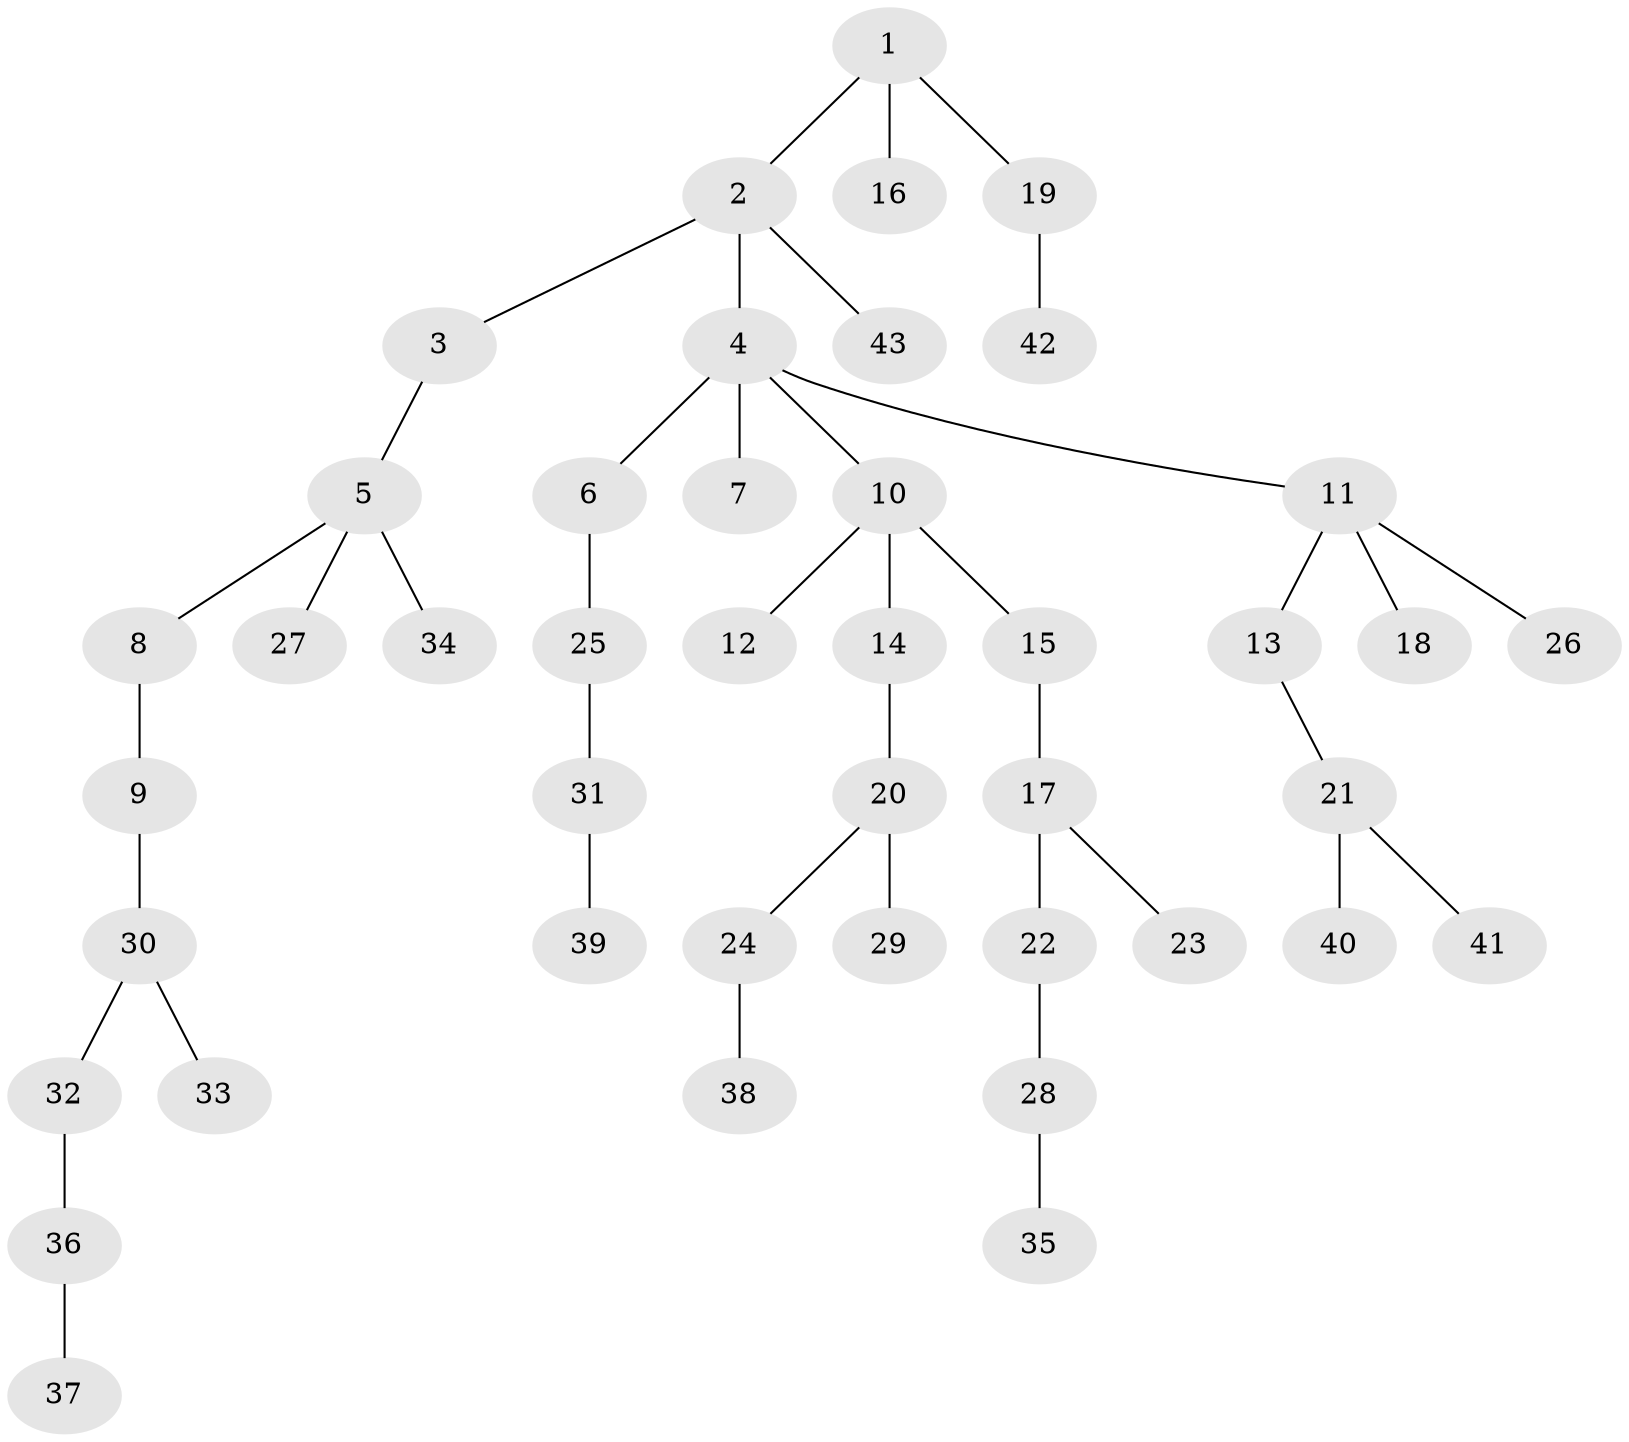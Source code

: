 // original degree distribution, {3: 0.13043478260869565, 5: 0.057971014492753624, 6: 0.014492753623188406, 2: 0.2753623188405797, 1: 0.4782608695652174, 4: 0.043478260869565216}
// Generated by graph-tools (version 1.1) at 2025/51/03/04/25 22:51:26]
// undirected, 43 vertices, 42 edges
graph export_dot {
  node [color=gray90,style=filled];
  1;
  2;
  3;
  4;
  5;
  6;
  7;
  8;
  9;
  10;
  11;
  12;
  13;
  14;
  15;
  16;
  17;
  18;
  19;
  20;
  21;
  22;
  23;
  24;
  25;
  26;
  27;
  28;
  29;
  30;
  31;
  32;
  33;
  34;
  35;
  36;
  37;
  38;
  39;
  40;
  41;
  42;
  43;
  1 -- 2 [weight=1.0];
  1 -- 16 [weight=1.0];
  1 -- 19 [weight=1.0];
  2 -- 3 [weight=1.0];
  2 -- 4 [weight=1.0];
  2 -- 43 [weight=1.0];
  3 -- 5 [weight=1.0];
  4 -- 6 [weight=1.0];
  4 -- 7 [weight=1.0];
  4 -- 10 [weight=1.0];
  4 -- 11 [weight=1.0];
  5 -- 8 [weight=1.0];
  5 -- 27 [weight=1.0];
  5 -- 34 [weight=1.0];
  6 -- 25 [weight=1.0];
  8 -- 9 [weight=1.0];
  9 -- 30 [weight=1.0];
  10 -- 12 [weight=1.0];
  10 -- 14 [weight=1.0];
  10 -- 15 [weight=1.0];
  11 -- 13 [weight=1.0];
  11 -- 18 [weight=1.0];
  11 -- 26 [weight=1.0];
  13 -- 21 [weight=1.0];
  14 -- 20 [weight=1.0];
  15 -- 17 [weight=1.0];
  17 -- 22 [weight=1.0];
  17 -- 23 [weight=1.0];
  19 -- 42 [weight=1.0];
  20 -- 24 [weight=1.0];
  20 -- 29 [weight=1.0];
  21 -- 40 [weight=1.0];
  21 -- 41 [weight=1.0];
  22 -- 28 [weight=1.0];
  24 -- 38 [weight=1.0];
  25 -- 31 [weight=1.0];
  28 -- 35 [weight=1.0];
  30 -- 32 [weight=1.0];
  30 -- 33 [weight=1.0];
  31 -- 39 [weight=1.0];
  32 -- 36 [weight=1.0];
  36 -- 37 [weight=1.0];
}
